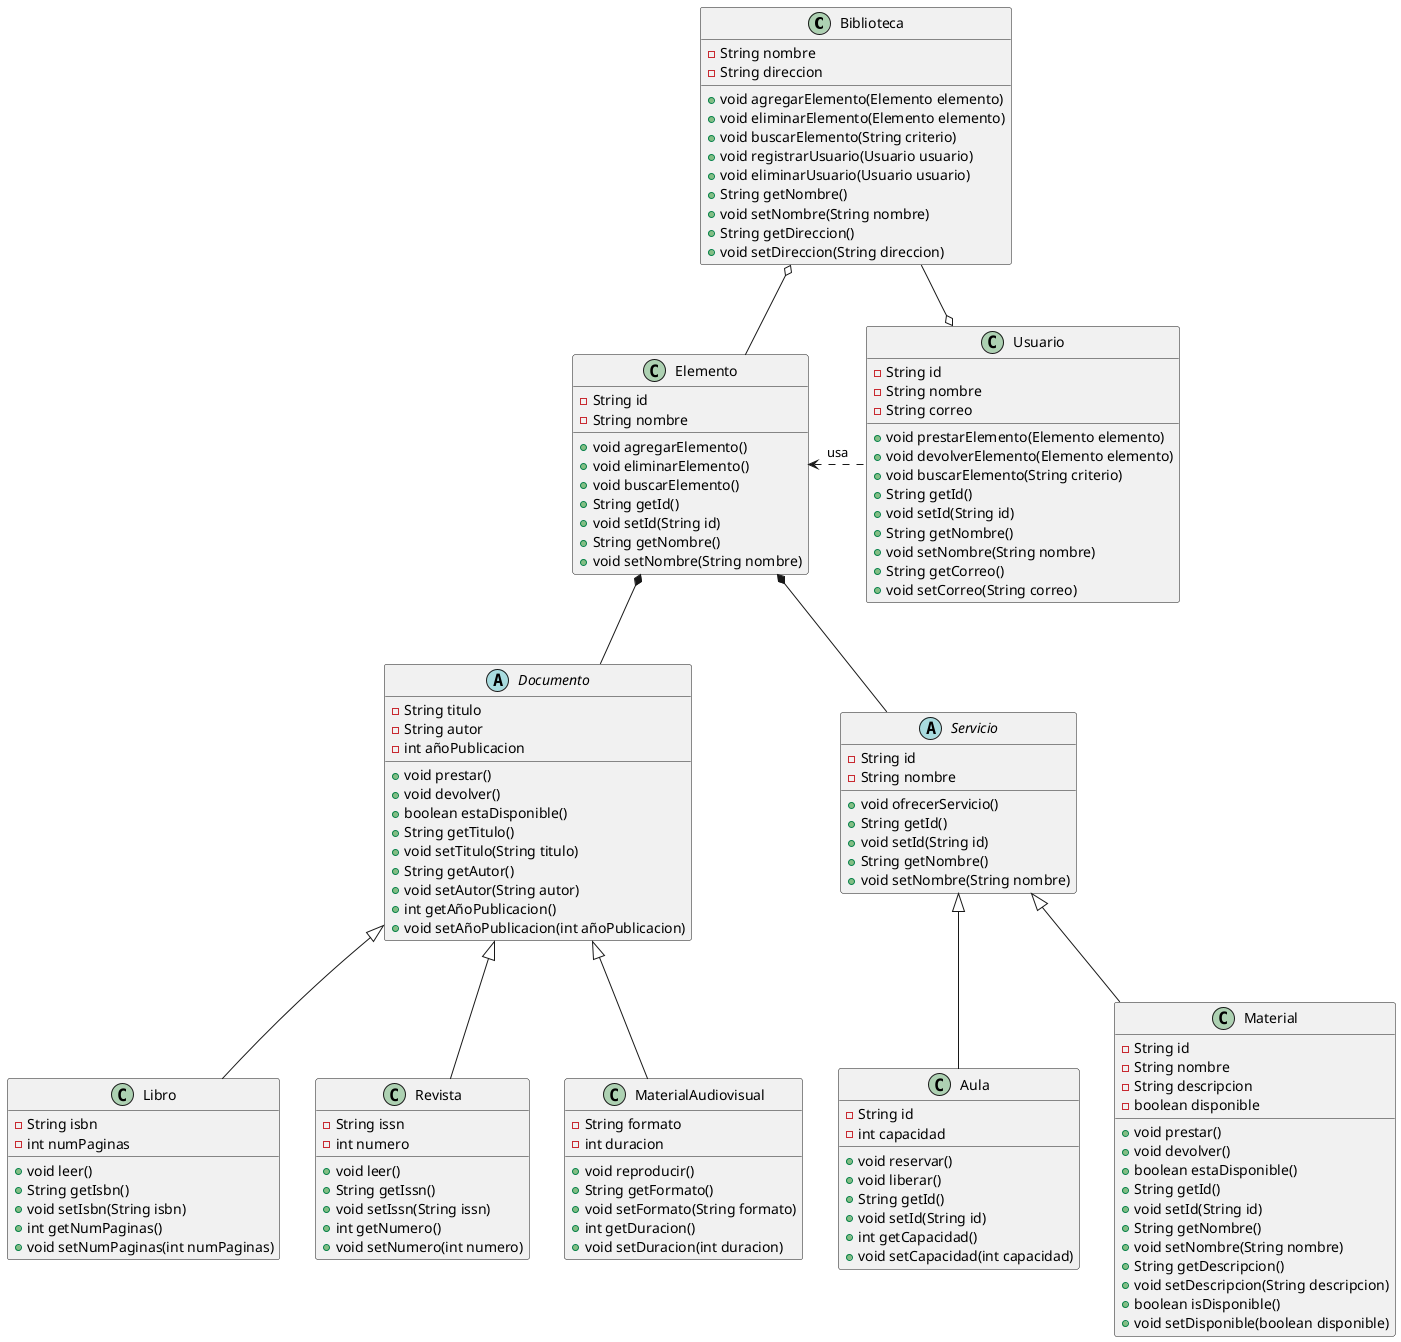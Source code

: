 @startuml

Biblioteca o-- Elemento
Biblioteca --o Usuario
Elemento <.right. Usuario : usa
Elemento *-- Documento
Elemento *-- Servicio
Servicio <|-- Aula
Servicio <|-- Material
Documento <|-- Libro
Documento <|-- Revista
Documento <|-- MaterialAudiovisual

class Material {
    -String id
    -String nombre
    -String descripcion
    -boolean disponible
    +void prestar()
    +void devolver()
    +boolean estaDisponible()
    +String getId()
    +void setId(String id)
    +String getNombre()
    +void setNombre(String nombre)
    +String getDescripcion()
    +void setDescripcion(String descripcion)
    +boolean isDisponible()
    +void setDisponible(boolean disponible)
}

class Elemento {
    -String id
    -String nombre
    +void agregarElemento()
    +void eliminarElemento()
    +void buscarElemento()
    +String getId()
    +void setId(String id)
    +String getNombre()
    +void setNombre(String nombre)
}

abstract class Documento {
    -String titulo
    -String autor
    -int añoPublicacion
    +void prestar()
    +void devolver()
    +boolean estaDisponible()
    +String getTitulo()
    +void setTitulo(String titulo)
    +String getAutor()
    +void setAutor(String autor)
    +int getAñoPublicacion()
    +void setAñoPublicacion(int añoPublicacion)
}

class Usuario {
    -String id
    -String nombre
    -String correo
    +void prestarElemento(Elemento elemento)
    +void devolverElemento(Elemento elemento)
    +void buscarElemento(String criterio)
    +String getId()
    +void setId(String id)
    +String getNombre()
    +void setNombre(String nombre)
    +String getCorreo()
    +void setCorreo(String correo)
}

class Libro {
    -String isbn
    -int numPaginas
    +void leer()
    +String getIsbn()
    +void setIsbn(String isbn)
    +int getNumPaginas()
    +void setNumPaginas(int numPaginas)
}

class Aula {
    -String id
    -int capacidad
    +void reservar()
    +void liberar()
    +String getId()
    +void setId(String id)
    +int getCapacidad()
    +void setCapacidad(int capacidad)
}

abstract class Servicio {
    -String id
    -String nombre
    +void ofrecerServicio()
    +String getId()
    +void setId(String id)
    +String getNombre()
    +void setNombre(String nombre)
}

class Revista {
    -String issn
    -int numero
    +void leer()
    +String getIssn()
    +void setIssn(String issn)
    +int getNumero()
    +void setNumero(int numero)
}

class MaterialAudiovisual {
    -String formato
    -int duracion
    +void reproducir()
    +String getFormato()
    +void setFormato(String formato)
    +int getDuracion()
    +void setDuracion(int duracion)
}

class Biblioteca {
    -String nombre
    -String direccion
    +void agregarElemento(Elemento elemento)
    +void eliminarElemento(Elemento elemento)
    +void buscarElemento(String criterio)
    +void registrarUsuario(Usuario usuario)
    +void eliminarUsuario(Usuario usuario)
    +String getNombre()
    +void setNombre(String nombre)
    +String getDireccion()
    +void setDireccion(String direccion)
}

@enduml
